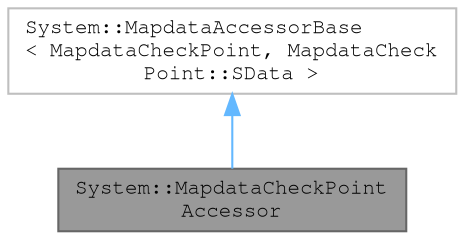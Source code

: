 digraph "System::MapdataCheckPointAccessor"
{
 // LATEX_PDF_SIZE
  bgcolor="transparent";
  edge [fontname=FreeMono,fontsize=10,labelfontname=FreeMono,labelfontsize=10];
  node [fontname=FreeMono,fontsize=10,shape=box,height=0.2,width=0.4];
  Node1 [label="System::MapdataCheckPoint\lAccessor",height=0.2,width=0.4,color="gray40", fillcolor="grey60", style="filled", fontcolor="black",tooltip=" "];
  Node2 -> Node1 [dir="back",color="steelblue1",style="solid"];
  Node2 [label="System::MapdataAccessorBase\l\< MapdataCheckPoint, MapdataCheck\lPoint::SData \>",height=0.2,width=0.4,color="grey75", fillcolor="white", style="filled",URL="$class_system_1_1_mapdata_accessor_base.html",tooltip=" "];
}
